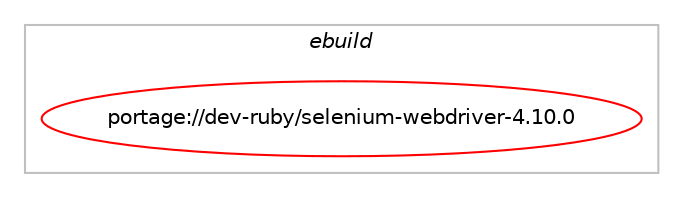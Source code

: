 digraph prolog {

# *************
# Graph options
# *************

newrank=true;
concentrate=true;
compound=true;
graph [rankdir=LR,fontname=Helvetica,fontsize=10,ranksep=1.5];#, ranksep=2.5, nodesep=0.2];
edge  [arrowhead=vee];
node  [fontname=Helvetica,fontsize=10];

# **********
# The ebuild
# **********

subgraph cluster_leftcol {
color=gray;
label=<<i>ebuild</i>>;
id [label="portage://dev-ruby/selenium-webdriver-4.10.0", color=red, width=4, href="../dev-ruby/selenium-webdriver-4.10.0.svg"];
}

# ****************
# The dependencies
# ****************

subgraph cluster_midcol {
color=gray;
label=<<i>dependencies</i>>;
subgraph cluster_compile {
fillcolor="#eeeeee";
style=filled;
label=<<i>compile</i>>;
# *** BEGIN UNKNOWN DEPENDENCY TYPE (TODO) ***
# id -> equal(use_conditional_group(positive,ruby_targets_ruby31,portage://dev-ruby/selenium-webdriver-4.10.0,[package_dependency(portage://dev-ruby/selenium-webdriver-4.10.0,install,no,dev-lang,ruby,none,[,,],[slot(3.1)],[])]))
# *** END UNKNOWN DEPENDENCY TYPE (TODO) ***

# *** BEGIN UNKNOWN DEPENDENCY TYPE (TODO) ***
# id -> equal(use_conditional_group(positive,ruby_targets_ruby31,portage://dev-ruby/selenium-webdriver-4.10.0,[package_dependency(portage://dev-ruby/selenium-webdriver-4.10.0,install,no,virtual,rubygems,none,[,,],[],[use(enable(ruby_targets_ruby31),negative)])]))
# *** END UNKNOWN DEPENDENCY TYPE (TODO) ***

# *** BEGIN UNKNOWN DEPENDENCY TYPE (TODO) ***
# id -> equal(use_conditional_group(positive,ruby_targets_ruby32,portage://dev-ruby/selenium-webdriver-4.10.0,[package_dependency(portage://dev-ruby/selenium-webdriver-4.10.0,install,no,dev-lang,ruby,none,[,,],[slot(3.2)],[])]))
# *** END UNKNOWN DEPENDENCY TYPE (TODO) ***

# *** BEGIN UNKNOWN DEPENDENCY TYPE (TODO) ***
# id -> equal(use_conditional_group(positive,ruby_targets_ruby32,portage://dev-ruby/selenium-webdriver-4.10.0,[package_dependency(portage://dev-ruby/selenium-webdriver-4.10.0,install,no,virtual,rubygems,none,[,,],[],[use(enable(ruby_targets_ruby32),negative)])]))
# *** END UNKNOWN DEPENDENCY TYPE (TODO) ***

}
subgraph cluster_compileandrun {
fillcolor="#eeeeee";
style=filled;
label=<<i>compile and run</i>>;
}
subgraph cluster_run {
fillcolor="#eeeeee";
style=filled;
label=<<i>run</i>>;
# *** BEGIN UNKNOWN DEPENDENCY TYPE (TODO) ***
# id -> equal(use_conditional_group(positive,ruby_targets_ruby31,portage://dev-ruby/selenium-webdriver-4.10.0,[package_dependency(portage://dev-ruby/selenium-webdriver-4.10.0,run,no,dev-lang,ruby,none,[,,],[slot(3.1)],[])]))
# *** END UNKNOWN DEPENDENCY TYPE (TODO) ***

# *** BEGIN UNKNOWN DEPENDENCY TYPE (TODO) ***
# id -> equal(use_conditional_group(positive,ruby_targets_ruby31,portage://dev-ruby/selenium-webdriver-4.10.0,[package_dependency(portage://dev-ruby/selenium-webdriver-4.10.0,run,no,dev-ruby,rexml,greaterequal,[3.2.5,,,3.2.5],[slot(3)],[use(enable(ruby_targets_ruby31),negative)]),package_dependency(portage://dev-ruby/selenium-webdriver-4.10.0,run,no,dev-ruby,rubyzip,greaterequal,[1.2.2,,,1.2.2],any_different_slot,[use(enable(ruby_targets_ruby31),negative)]),package_dependency(portage://dev-ruby/selenium-webdriver-4.10.0,run,no,dev-ruby,websocket,none,[,,],[slot(0)],[use(enable(ruby_targets_ruby31),negative)])]))
# *** END UNKNOWN DEPENDENCY TYPE (TODO) ***

# *** BEGIN UNKNOWN DEPENDENCY TYPE (TODO) ***
# id -> equal(use_conditional_group(positive,ruby_targets_ruby31,portage://dev-ruby/selenium-webdriver-4.10.0,[package_dependency(portage://dev-ruby/selenium-webdriver-4.10.0,run,no,virtual,rubygems,none,[,,],[],[use(enable(ruby_targets_ruby31),negative)])]))
# *** END UNKNOWN DEPENDENCY TYPE (TODO) ***

# *** BEGIN UNKNOWN DEPENDENCY TYPE (TODO) ***
# id -> equal(use_conditional_group(positive,ruby_targets_ruby32,portage://dev-ruby/selenium-webdriver-4.10.0,[package_dependency(portage://dev-ruby/selenium-webdriver-4.10.0,run,no,dev-lang,ruby,none,[,,],[slot(3.2)],[])]))
# *** END UNKNOWN DEPENDENCY TYPE (TODO) ***

# *** BEGIN UNKNOWN DEPENDENCY TYPE (TODO) ***
# id -> equal(use_conditional_group(positive,ruby_targets_ruby32,portage://dev-ruby/selenium-webdriver-4.10.0,[package_dependency(portage://dev-ruby/selenium-webdriver-4.10.0,run,no,dev-ruby,rexml,greaterequal,[3.2.5,,,3.2.5],[slot(3)],[use(enable(ruby_targets_ruby32),negative)]),package_dependency(portage://dev-ruby/selenium-webdriver-4.10.0,run,no,dev-ruby,rubyzip,greaterequal,[1.2.2,,,1.2.2],any_different_slot,[use(enable(ruby_targets_ruby32),negative)]),package_dependency(portage://dev-ruby/selenium-webdriver-4.10.0,run,no,dev-ruby,websocket,none,[,,],[slot(0)],[use(enable(ruby_targets_ruby32),negative)])]))
# *** END UNKNOWN DEPENDENCY TYPE (TODO) ***

# *** BEGIN UNKNOWN DEPENDENCY TYPE (TODO) ***
# id -> equal(use_conditional_group(positive,ruby_targets_ruby32,portage://dev-ruby/selenium-webdriver-4.10.0,[package_dependency(portage://dev-ruby/selenium-webdriver-4.10.0,run,no,virtual,rubygems,none,[,,],[],[use(enable(ruby_targets_ruby32),negative)])]))
# *** END UNKNOWN DEPENDENCY TYPE (TODO) ***

}
}

# **************
# The candidates
# **************

subgraph cluster_choices {
rank=same;
color=gray;
label=<<i>candidates</i>>;

}

}
